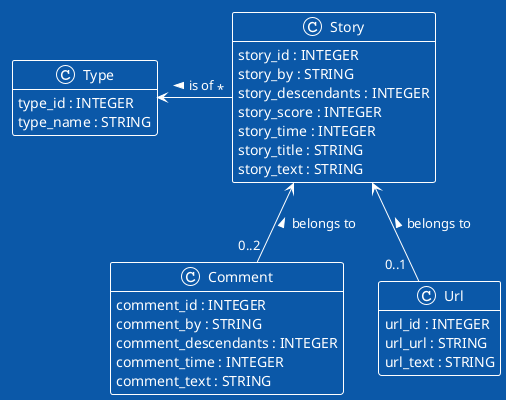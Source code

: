 @startuml

!theme amiga

hide empty members

class Type {
    type_id : INTEGER 
    type_name : STRING 
}

class Story {
    story_id : INTEGER 
    story_by : STRING 
    story_descendants : INTEGER 
    story_score : INTEGER 
    story_time : INTEGER 
    story_title : STRING 
    story_text : STRING 
}

class Comment {
    comment_id : INTEGER 
    comment_by : STRING 
    comment_descendants : INTEGER 
    comment_time : INTEGER 
    comment_text : STRING 
}

class Url {
    url_id : INTEGER 
    url_url : STRING 
    url_text : STRING 
}

Type <-right- "*" Story : < is of 
Story <-- "0..2" Comment : < belongs to
Story <-- "0..1  " Url : < belongs to

@enduml

